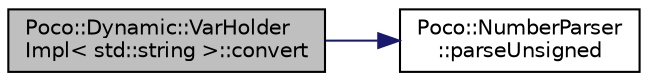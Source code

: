 digraph "Poco::Dynamic::VarHolderImpl&lt; std::string &gt;::convert"
{
 // LATEX_PDF_SIZE
  edge [fontname="Helvetica",fontsize="10",labelfontname="Helvetica",labelfontsize="10"];
  node [fontname="Helvetica",fontsize="10",shape=record];
  rankdir="LR";
  Node1 [label="Poco::Dynamic::VarHolder\lImpl\< std::string \>::convert",height=0.2,width=0.4,color="black", fillcolor="grey75", style="filled", fontcolor="black",tooltip=" "];
  Node1 -> Node2 [color="midnightblue",fontsize="10",style="solid",fontname="Helvetica"];
  Node2 [label="Poco::NumberParser\l::parseUnsigned",height=0.2,width=0.4,color="black", fillcolor="white", style="filled",URL="$classPoco_1_1NumberParser.html#a3d3bbfde29ae5d212fe2fd7708b50c10",tooltip=" "];
}
